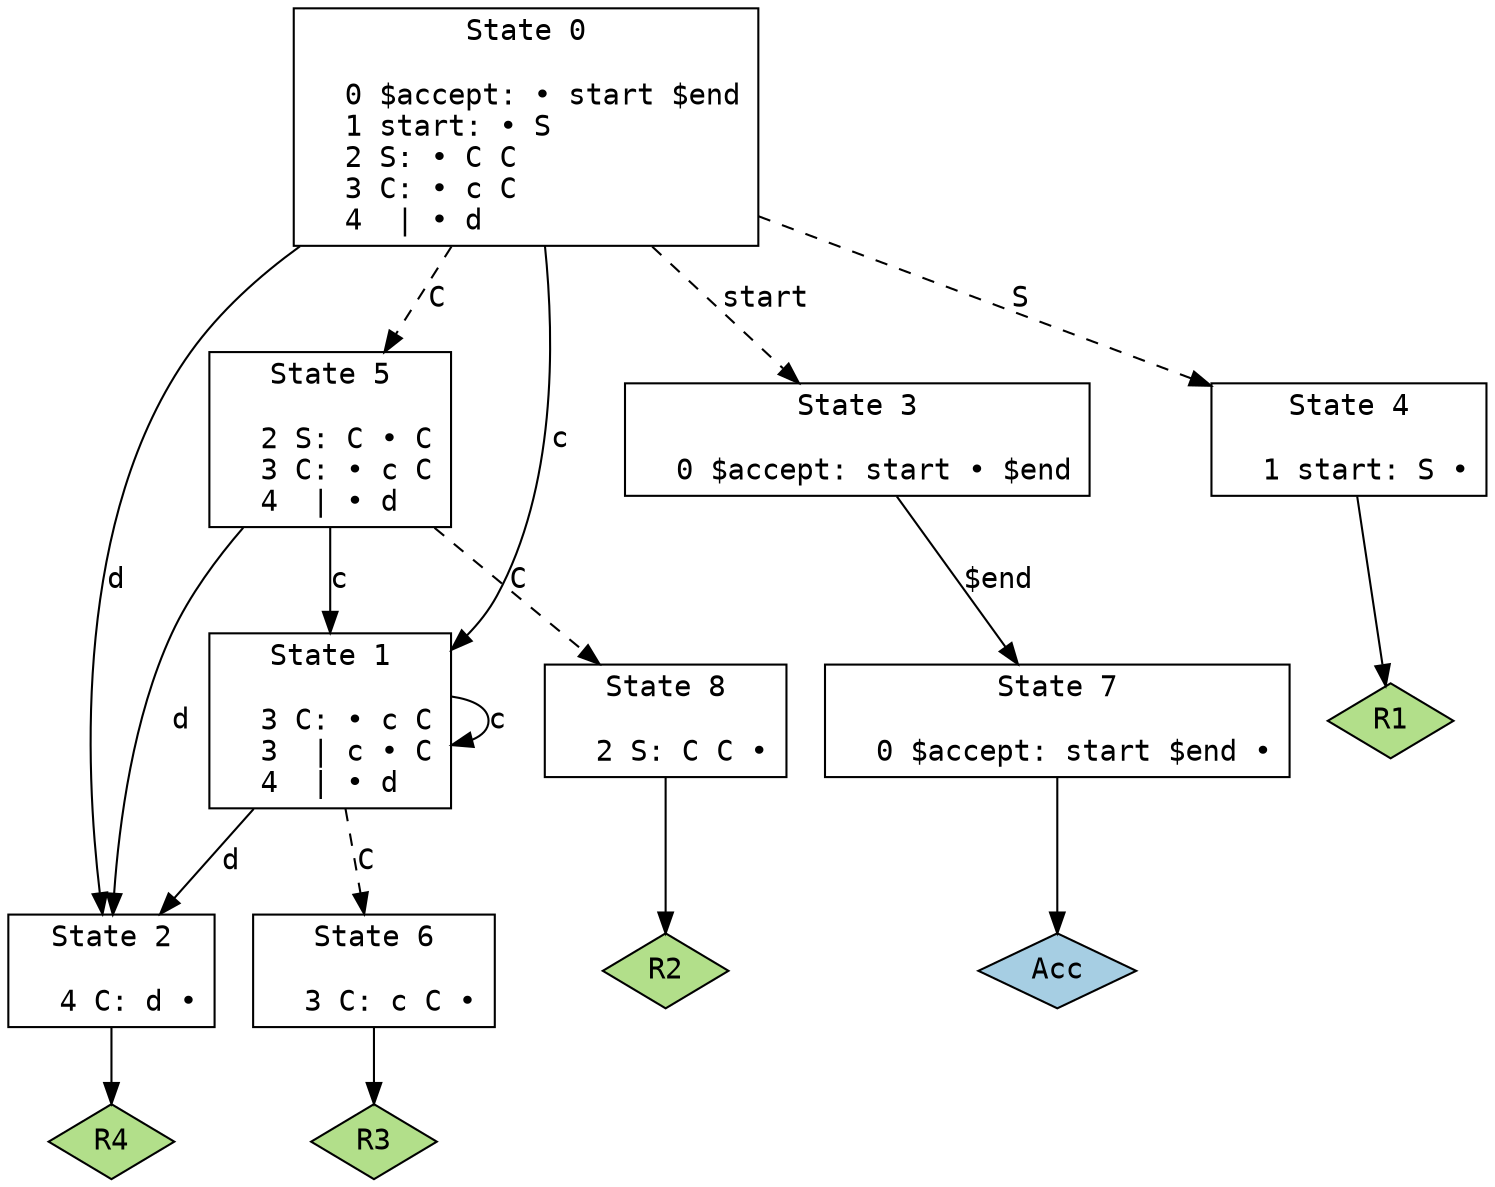 // Generated by GNU Bison 3.8.2.
// Report bugs to <bug-bison@gnu.org>.
// Home page: <https://www.gnu.org/software/bison/>.

digraph "test.y"
{
  node [fontname = courier, shape = box, colorscheme = paired6]
  edge [fontname = courier]

  0 [label="State 0\n\l  0 $accept: • start $end\l  1 start: • S\l  2 S: • C C\l  3 C: • c C\l  4  | • d\l"]
  0 -> 1 [style=solid label="c"]
  0 -> 2 [style=solid label="d"]
  0 -> 3 [style=dashed label="start"]
  0 -> 4 [style=dashed label="S"]
  0 -> 5 [style=dashed label="C"]
  1 [label="State 1\n\l  3 C: • c C\l  3  | c • C\l  4  | • d\l"]
  1 -> 1 [style=solid label="c"]
  1 -> 2 [style=solid label="d"]
  1 -> 6 [style=dashed label="C"]
  2 [label="State 2\n\l  4 C: d •\l"]
  2 -> "2R4" [style=solid]
 "2R4" [label="R4", fillcolor=3, shape=diamond, style=filled]
  3 [label="State 3\n\l  0 $accept: start • $end\l"]
  3 -> 7 [style=solid label="$end"]
  4 [label="State 4\n\l  1 start: S •\l"]
  4 -> "4R1" [style=solid]
 "4R1" [label="R1", fillcolor=3, shape=diamond, style=filled]
  5 [label="State 5\n\l  2 S: C • C\l  3 C: • c C\l  4  | • d\l"]
  5 -> 1 [style=solid label="c"]
  5 -> 2 [style=solid label="d"]
  5 -> 8 [style=dashed label="C"]
  6 [label="State 6\n\l  3 C: c C •\l"]
  6 -> "6R3" [style=solid]
 "6R3" [label="R3", fillcolor=3, shape=diamond, style=filled]
  7 [label="State 7\n\l  0 $accept: start $end •\l"]
  7 -> "7R0" [style=solid]
 "7R0" [label="Acc", fillcolor=1, shape=diamond, style=filled]
  8 [label="State 8\n\l  2 S: C C •\l"]
  8 -> "8R2" [style=solid]
 "8R2" [label="R2", fillcolor=3, shape=diamond, style=filled]
}
